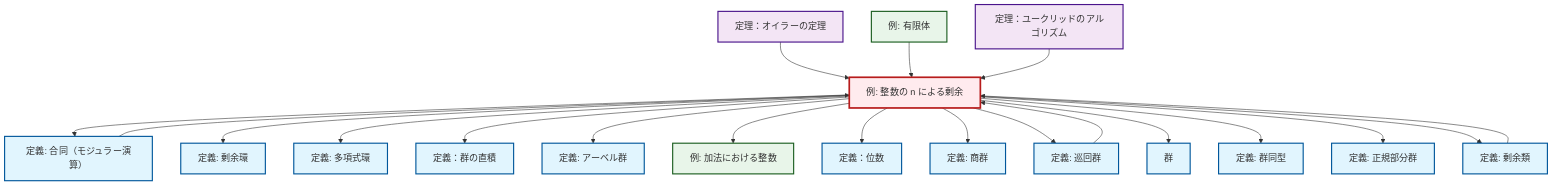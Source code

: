 graph TD
    classDef definition fill:#e1f5fe,stroke:#01579b,stroke-width:2px
    classDef theorem fill:#f3e5f5,stroke:#4a148c,stroke-width:2px
    classDef axiom fill:#fff3e0,stroke:#e65100,stroke-width:2px
    classDef example fill:#e8f5e9,stroke:#1b5e20,stroke-width:2px
    classDef current fill:#ffebee,stroke:#b71c1c,stroke-width:3px
    thm-euclidean-algorithm["定理：ユークリッドのアルゴリズム"]:::theorem
    def-isomorphism["定義: 群同型"]:::definition
    def-quotient-ring["定義: 剰余環"]:::definition
    def-polynomial-ring["定義: 多項式環"]:::definition
    def-order["定義：位数"]:::definition
    ex-integers-addition["例: 加法における整数"]:::example
    def-direct-product["定義：群の直積"]:::definition
    def-group["群"]:::definition
    def-quotient-group["定義: 商群"]:::definition
    ex-quotient-integers-mod-n["例: 整数の n による剰余"]:::example
    thm-euler["定理：オイラーの定理"]:::theorem
    def-congruence["定義: 合同（モジュラー演算）"]:::definition
    def-abelian-group["定義: アーベル群"]:::definition
    ex-finite-field["例: 有限体"]:::example
    def-cyclic-group["定義: 巡回群"]:::definition
    def-normal-subgroup["定義: 正規部分群"]:::definition
    def-coset["定義: 剰余類"]:::definition
    ex-quotient-integers-mod-n --> def-congruence
    def-congruence --> ex-quotient-integers-mod-n
    ex-quotient-integers-mod-n --> def-quotient-ring
    ex-quotient-integers-mod-n --> def-polynomial-ring
    thm-euler --> ex-quotient-integers-mod-n
    ex-quotient-integers-mod-n --> def-direct-product
    ex-quotient-integers-mod-n --> def-abelian-group
    ex-quotient-integers-mod-n --> ex-integers-addition
    ex-finite-field --> ex-quotient-integers-mod-n
    def-cyclic-group --> ex-quotient-integers-mod-n
    def-coset --> ex-quotient-integers-mod-n
    thm-euclidean-algorithm --> ex-quotient-integers-mod-n
    ex-quotient-integers-mod-n --> def-order
    ex-quotient-integers-mod-n --> def-quotient-group
    ex-quotient-integers-mod-n --> def-cyclic-group
    ex-quotient-integers-mod-n --> def-group
    ex-quotient-integers-mod-n --> def-isomorphism
    ex-quotient-integers-mod-n --> def-normal-subgroup
    ex-quotient-integers-mod-n --> def-coset
    class ex-quotient-integers-mod-n current
